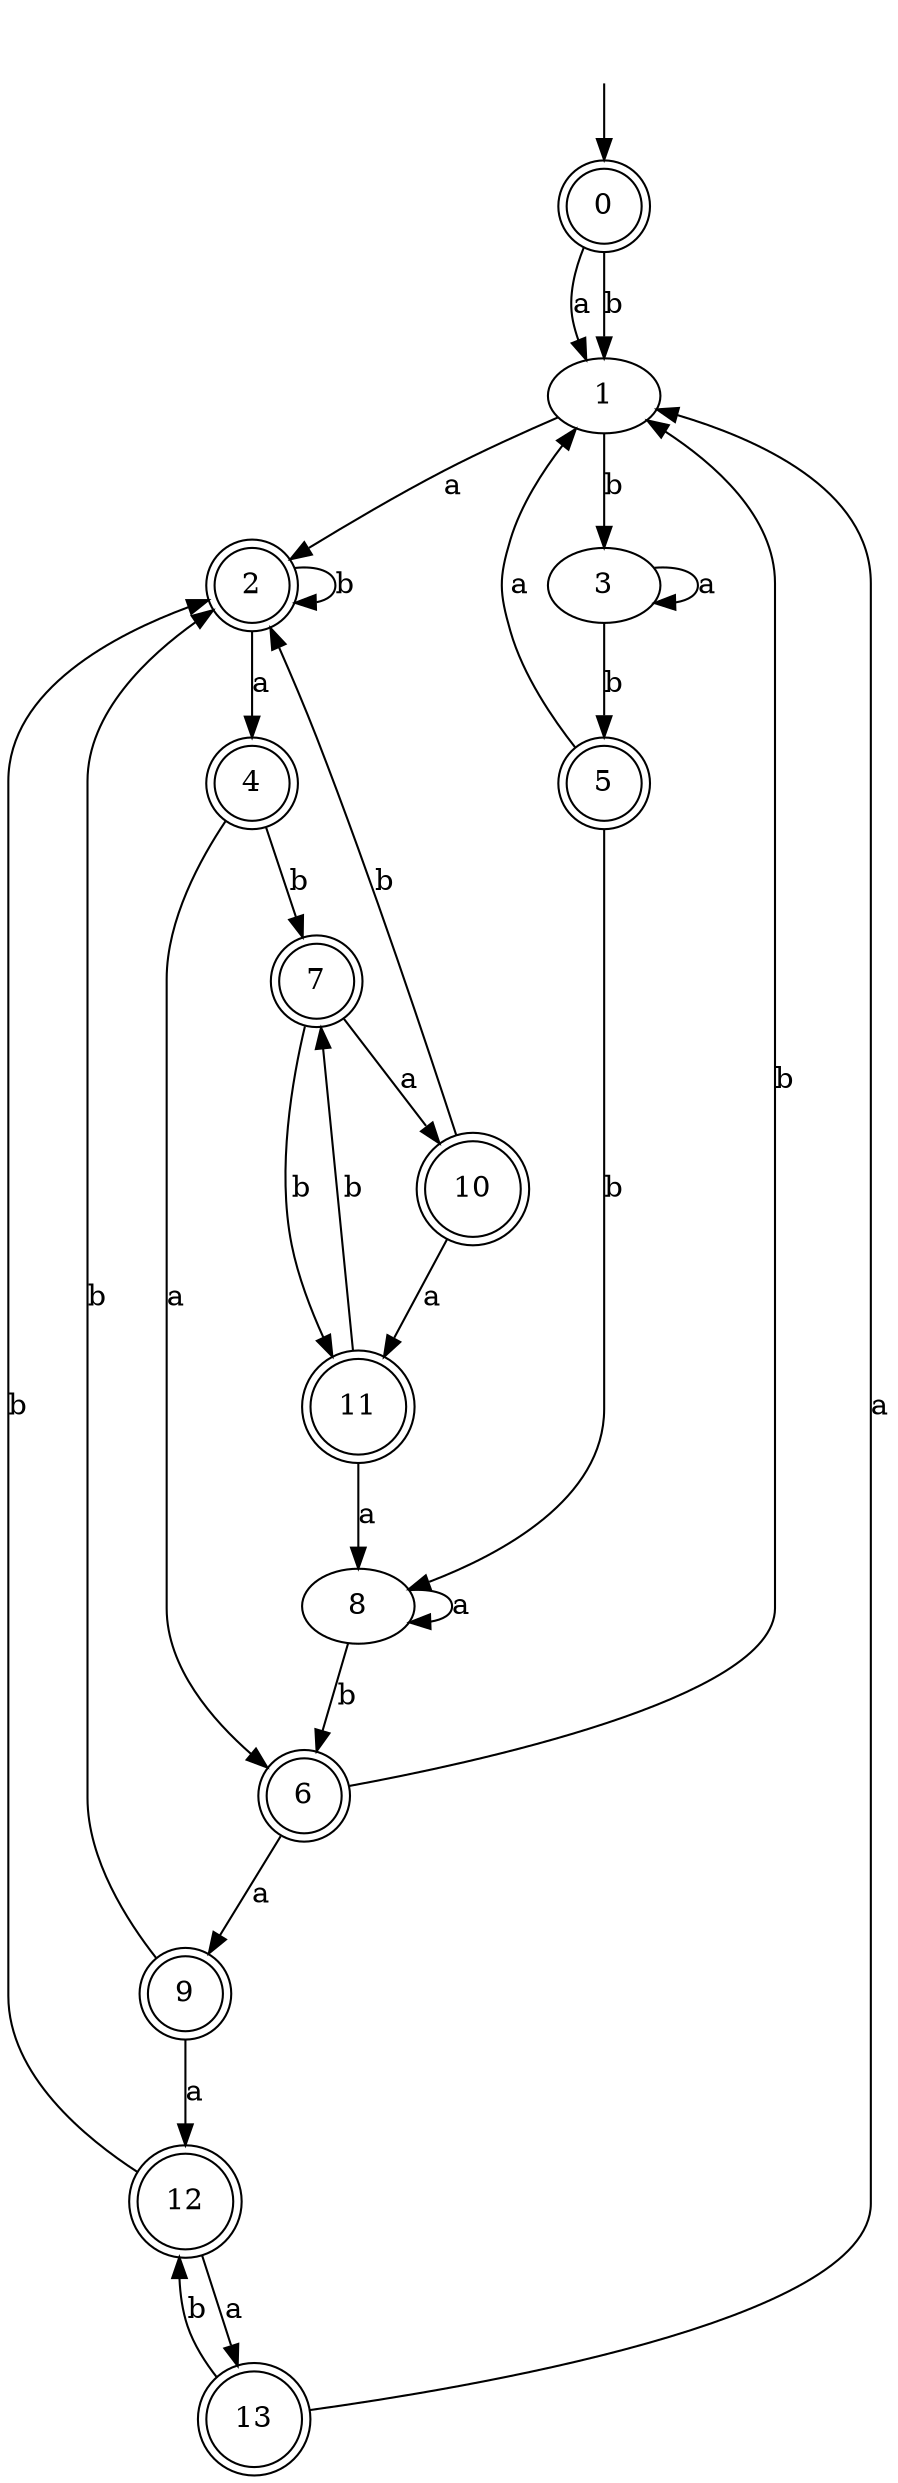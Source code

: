 digraph RandomDFA {
  __start0 [label="", shape=none];
  __start0 -> 0 [label=""];
  0 [shape=circle] [shape=doublecircle]
  0 -> 1 [label="a"]
  0 -> 1 [label="b"]
  1
  1 -> 2 [label="a"]
  1 -> 3 [label="b"]
  2 [shape=doublecircle]
  2 -> 4 [label="a"]
  2 -> 2 [label="b"]
  3
  3 -> 3 [label="a"]
  3 -> 5 [label="b"]
  4 [shape=doublecircle]
  4 -> 6 [label="a"]
  4 -> 7 [label="b"]
  5 [shape=doublecircle]
  5 -> 1 [label="a"]
  5 -> 8 [label="b"]
  6 [shape=doublecircle]
  6 -> 9 [label="a"]
  6 -> 1 [label="b"]
  7 [shape=doublecircle]
  7 -> 10 [label="a"]
  7 -> 11 [label="b"]
  8
  8 -> 8 [label="a"]
  8 -> 6 [label="b"]
  9 [shape=doublecircle]
  9 -> 12 [label="a"]
  9 -> 2 [label="b"]
  10 [shape=doublecircle]
  10 -> 11 [label="a"]
  10 -> 2 [label="b"]
  11 [shape=doublecircle]
  11 -> 8 [label="a"]
  11 -> 7 [label="b"]
  12 [shape=doublecircle]
  12 -> 13 [label="a"]
  12 -> 2 [label="b"]
  13 [shape=doublecircle]
  13 -> 1 [label="a"]
  13 -> 12 [label="b"]
}
